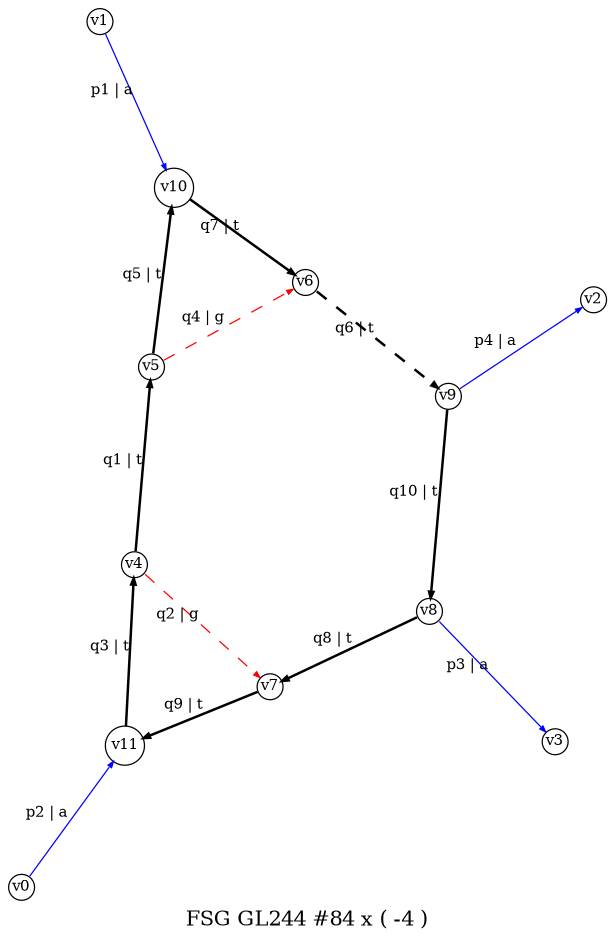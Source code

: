 digraph dot_91_0_GL244 {
label="FSG GL244 #84 x ( -4 )";
noverlap="scale"; layout="neato";
graph [ 
overall_factor="NumeratorDependentGrouping(244,1,AntiFermionSpinSumSign(1)*AutG(1)^-1*ExternalFermionOrderingSign(1)*InternalFermionLoopSign(-1)*NumeratorIndependentSymmetryGrouping(2))+NumeratorDependentGrouping(245,1,AntiFermionSpinSumSign(1)*AutG(1)^-1*ExternalFermionOrderingSign(1)*InternalFermionLoopSign(-1)*NumeratorIndependentSymmetryGrouping(2))",
overall_factor_evaluated="-4",
fontsize=10,ratio=1.5
 ];
node [ fontsize=7,shape=circle,margin=0,height=0.01,penwidth=0.6 ];
edge [ fontsize=7,arrowsize=0.3,penwidth=0.6 ];
"v1" -> "v10" [label="p1 | a",color="blue",penwidth="0.6",style="solid"];
"v0" -> "v11" [label="p2 | a",color="blue",penwidth="0.6",style="solid"];
"v8" -> "v3" [label="p3 | a",color="blue",penwidth="0.6",style="solid"];
"v9" -> "v2" [label="p4 | a",color="blue",penwidth="0.6",style="solid"];
"v4" -> "v5" [label="q1 | t",color="black",penwidth="1.2",style="solid"];
"v4" -> "v7" [label="q2 | g",color="red",penwidth="0.6",style="dashed"];
"v11" -> "v4" [label="q3 | t",color="black",penwidth="1.2",style="solid"];
"v5" -> "v6" [label="q4 | g",color="red",penwidth="0.6",style="dashed"];
"v5" -> "v10" [label="q5 | t",color="black",penwidth="1.2",style="solid"];
"v6" -> "v9" [label="q6 | t",color="black",penwidth="1.2",style="dashed"];
"v10" -> "v6" [label="q7 | t",color="black",penwidth="1.2",style="solid"];
"v8" -> "v7" [label="q8 | t",color="black",penwidth="1.2",style="solid"];
"v7" -> "v11" [label="q9 | t",color="black",penwidth="1.2",style="solid"];
"v9" -> "v8" [label="q10 | t",color="black",penwidth="1.2",style="solid"];
}